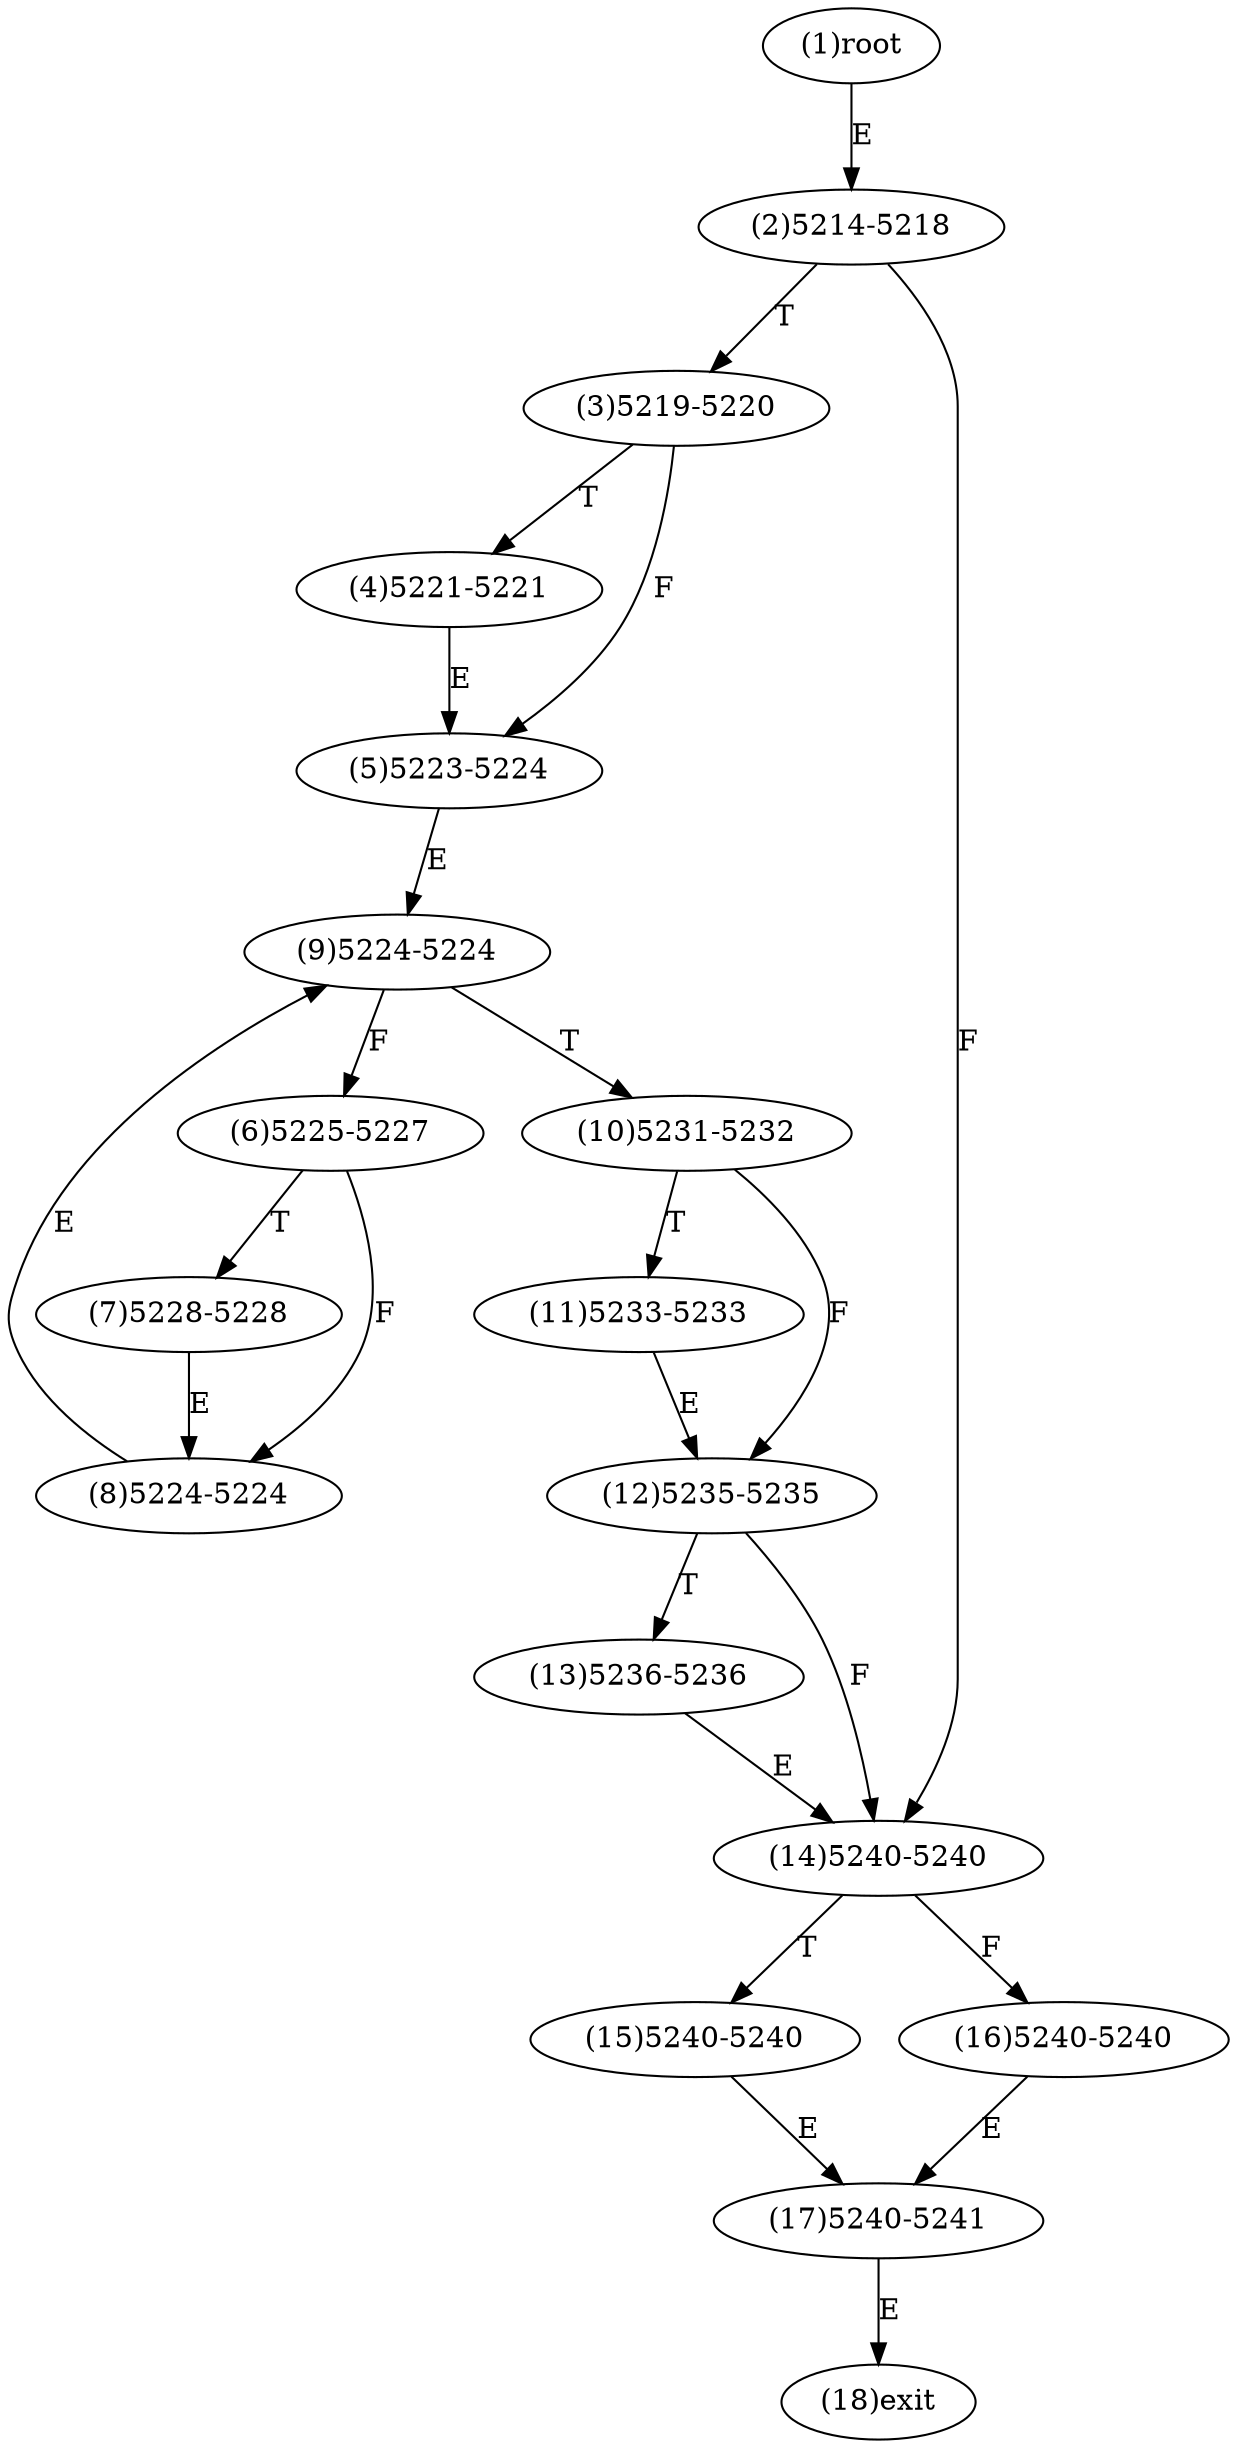 digraph "" { 
1[ label="(1)root"];
2[ label="(2)5214-5218"];
3[ label="(3)5219-5220"];
4[ label="(4)5221-5221"];
5[ label="(5)5223-5224"];
6[ label="(6)5225-5227"];
7[ label="(7)5228-5228"];
8[ label="(8)5224-5224"];
9[ label="(9)5224-5224"];
10[ label="(10)5231-5232"];
11[ label="(11)5233-5233"];
12[ label="(12)5235-5235"];
13[ label="(13)5236-5236"];
14[ label="(14)5240-5240"];
15[ label="(15)5240-5240"];
17[ label="(17)5240-5241"];
16[ label="(16)5240-5240"];
18[ label="(18)exit"];
1->2[ label="E"];
2->14[ label="F"];
2->3[ label="T"];
3->5[ label="F"];
3->4[ label="T"];
4->5[ label="E"];
5->9[ label="E"];
6->8[ label="F"];
6->7[ label="T"];
7->8[ label="E"];
8->9[ label="E"];
9->6[ label="F"];
9->10[ label="T"];
10->12[ label="F"];
10->11[ label="T"];
11->12[ label="E"];
12->14[ label="F"];
12->13[ label="T"];
13->14[ label="E"];
14->16[ label="F"];
14->15[ label="T"];
15->17[ label="E"];
16->17[ label="E"];
17->18[ label="E"];
}